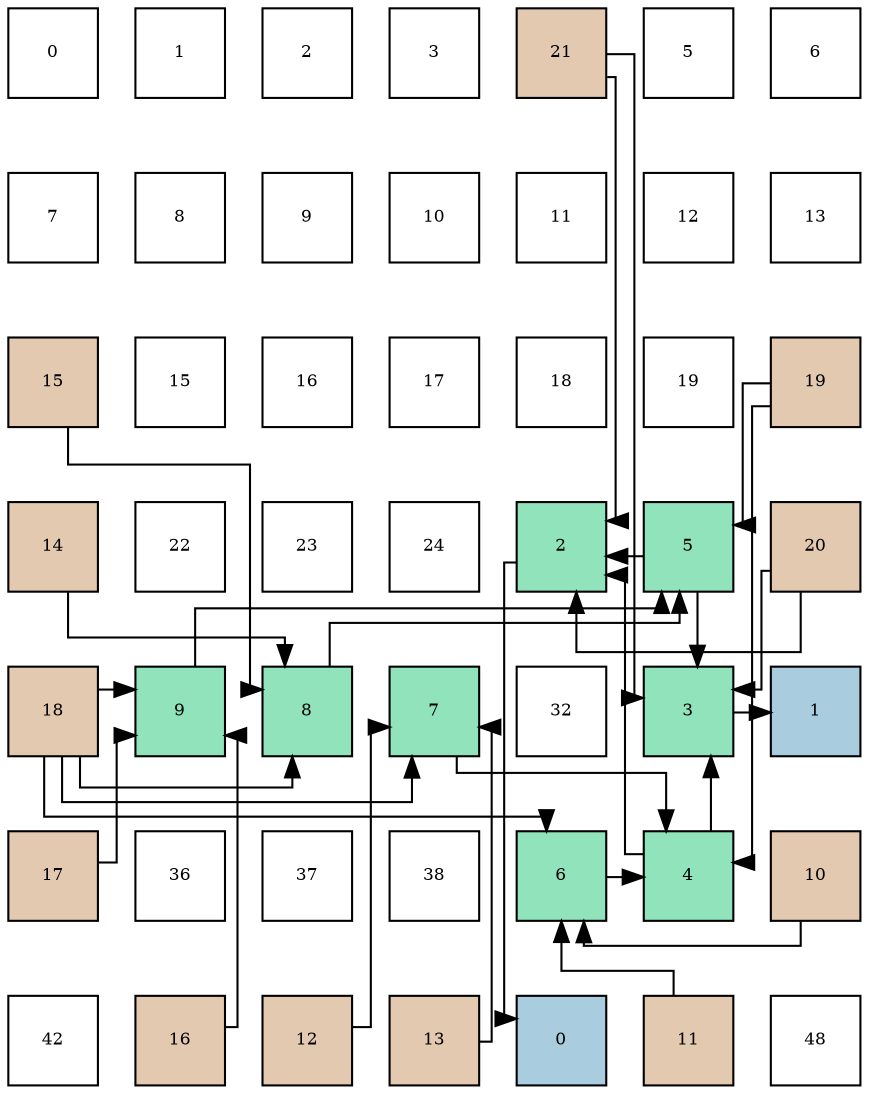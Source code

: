 digraph layout{
 rankdir=TB;
 splines=ortho;
 node [style=filled shape=square fixedsize=true width=0.6];
0[label="0", fontsize=8, fillcolor="#ffffff"];
1[label="1", fontsize=8, fillcolor="#ffffff"];
2[label="2", fontsize=8, fillcolor="#ffffff"];
3[label="3", fontsize=8, fillcolor="#ffffff"];
4[label="21", fontsize=8, fillcolor="#e3c9af"];
5[label="5", fontsize=8, fillcolor="#ffffff"];
6[label="6", fontsize=8, fillcolor="#ffffff"];
7[label="7", fontsize=8, fillcolor="#ffffff"];
8[label="8", fontsize=8, fillcolor="#ffffff"];
9[label="9", fontsize=8, fillcolor="#ffffff"];
10[label="10", fontsize=8, fillcolor="#ffffff"];
11[label="11", fontsize=8, fillcolor="#ffffff"];
12[label="12", fontsize=8, fillcolor="#ffffff"];
13[label="13", fontsize=8, fillcolor="#ffffff"];
14[label="15", fontsize=8, fillcolor="#e3c9af"];
15[label="15", fontsize=8, fillcolor="#ffffff"];
16[label="16", fontsize=8, fillcolor="#ffffff"];
17[label="17", fontsize=8, fillcolor="#ffffff"];
18[label="18", fontsize=8, fillcolor="#ffffff"];
19[label="19", fontsize=8, fillcolor="#ffffff"];
20[label="19", fontsize=8, fillcolor="#e3c9af"];
21[label="14", fontsize=8, fillcolor="#e3c9af"];
22[label="22", fontsize=8, fillcolor="#ffffff"];
23[label="23", fontsize=8, fillcolor="#ffffff"];
24[label="24", fontsize=8, fillcolor="#ffffff"];
25[label="2", fontsize=8, fillcolor="#91e3bb"];
26[label="5", fontsize=8, fillcolor="#91e3bb"];
27[label="20", fontsize=8, fillcolor="#e3c9af"];
28[label="18", fontsize=8, fillcolor="#e3c9af"];
29[label="9", fontsize=8, fillcolor="#91e3bb"];
30[label="8", fontsize=8, fillcolor="#91e3bb"];
31[label="7", fontsize=8, fillcolor="#91e3bb"];
32[label="32", fontsize=8, fillcolor="#ffffff"];
33[label="3", fontsize=8, fillcolor="#91e3bb"];
34[label="1", fontsize=8, fillcolor="#a9ccde"];
35[label="17", fontsize=8, fillcolor="#e3c9af"];
36[label="36", fontsize=8, fillcolor="#ffffff"];
37[label="37", fontsize=8, fillcolor="#ffffff"];
38[label="38", fontsize=8, fillcolor="#ffffff"];
39[label="6", fontsize=8, fillcolor="#91e3bb"];
40[label="4", fontsize=8, fillcolor="#91e3bb"];
41[label="10", fontsize=8, fillcolor="#e3c9af"];
42[label="42", fontsize=8, fillcolor="#ffffff"];
43[label="16", fontsize=8, fillcolor="#e3c9af"];
44[label="12", fontsize=8, fillcolor="#e3c9af"];
45[label="13", fontsize=8, fillcolor="#e3c9af"];
46[label="0", fontsize=8, fillcolor="#a9ccde"];
47[label="11", fontsize=8, fillcolor="#e3c9af"];
48[label="48", fontsize=8, fillcolor="#ffffff"];
edge [constraint=false, style=vis];25 -> 46;
33 -> 34;
40 -> 25;
40 -> 33;
26 -> 25;
26 -> 33;
39 -> 40;
31 -> 40;
30 -> 26;
29 -> 26;
41 -> 39;
47 -> 39;
44 -> 31;
45 -> 31;
21 -> 30;
14 -> 30;
43 -> 29;
35 -> 29;
28 -> 39;
28 -> 31;
28 -> 30;
28 -> 29;
20 -> 40;
20 -> 26;
27 -> 25;
27 -> 33;
4 -> 25;
4 -> 33;
edge [constraint=true, style=invis];
0 -> 7 -> 14 -> 21 -> 28 -> 35 -> 42;
1 -> 8 -> 15 -> 22 -> 29 -> 36 -> 43;
2 -> 9 -> 16 -> 23 -> 30 -> 37 -> 44;
3 -> 10 -> 17 -> 24 -> 31 -> 38 -> 45;
4 -> 11 -> 18 -> 25 -> 32 -> 39 -> 46;
5 -> 12 -> 19 -> 26 -> 33 -> 40 -> 47;
6 -> 13 -> 20 -> 27 -> 34 -> 41 -> 48;
rank = same {0 -> 1 -> 2 -> 3 -> 4 -> 5 -> 6};
rank = same {7 -> 8 -> 9 -> 10 -> 11 -> 12 -> 13};
rank = same {14 -> 15 -> 16 -> 17 -> 18 -> 19 -> 20};
rank = same {21 -> 22 -> 23 -> 24 -> 25 -> 26 -> 27};
rank = same {28 -> 29 -> 30 -> 31 -> 32 -> 33 -> 34};
rank = same {35 -> 36 -> 37 -> 38 -> 39 -> 40 -> 41};
rank = same {42 -> 43 -> 44 -> 45 -> 46 -> 47 -> 48};
}